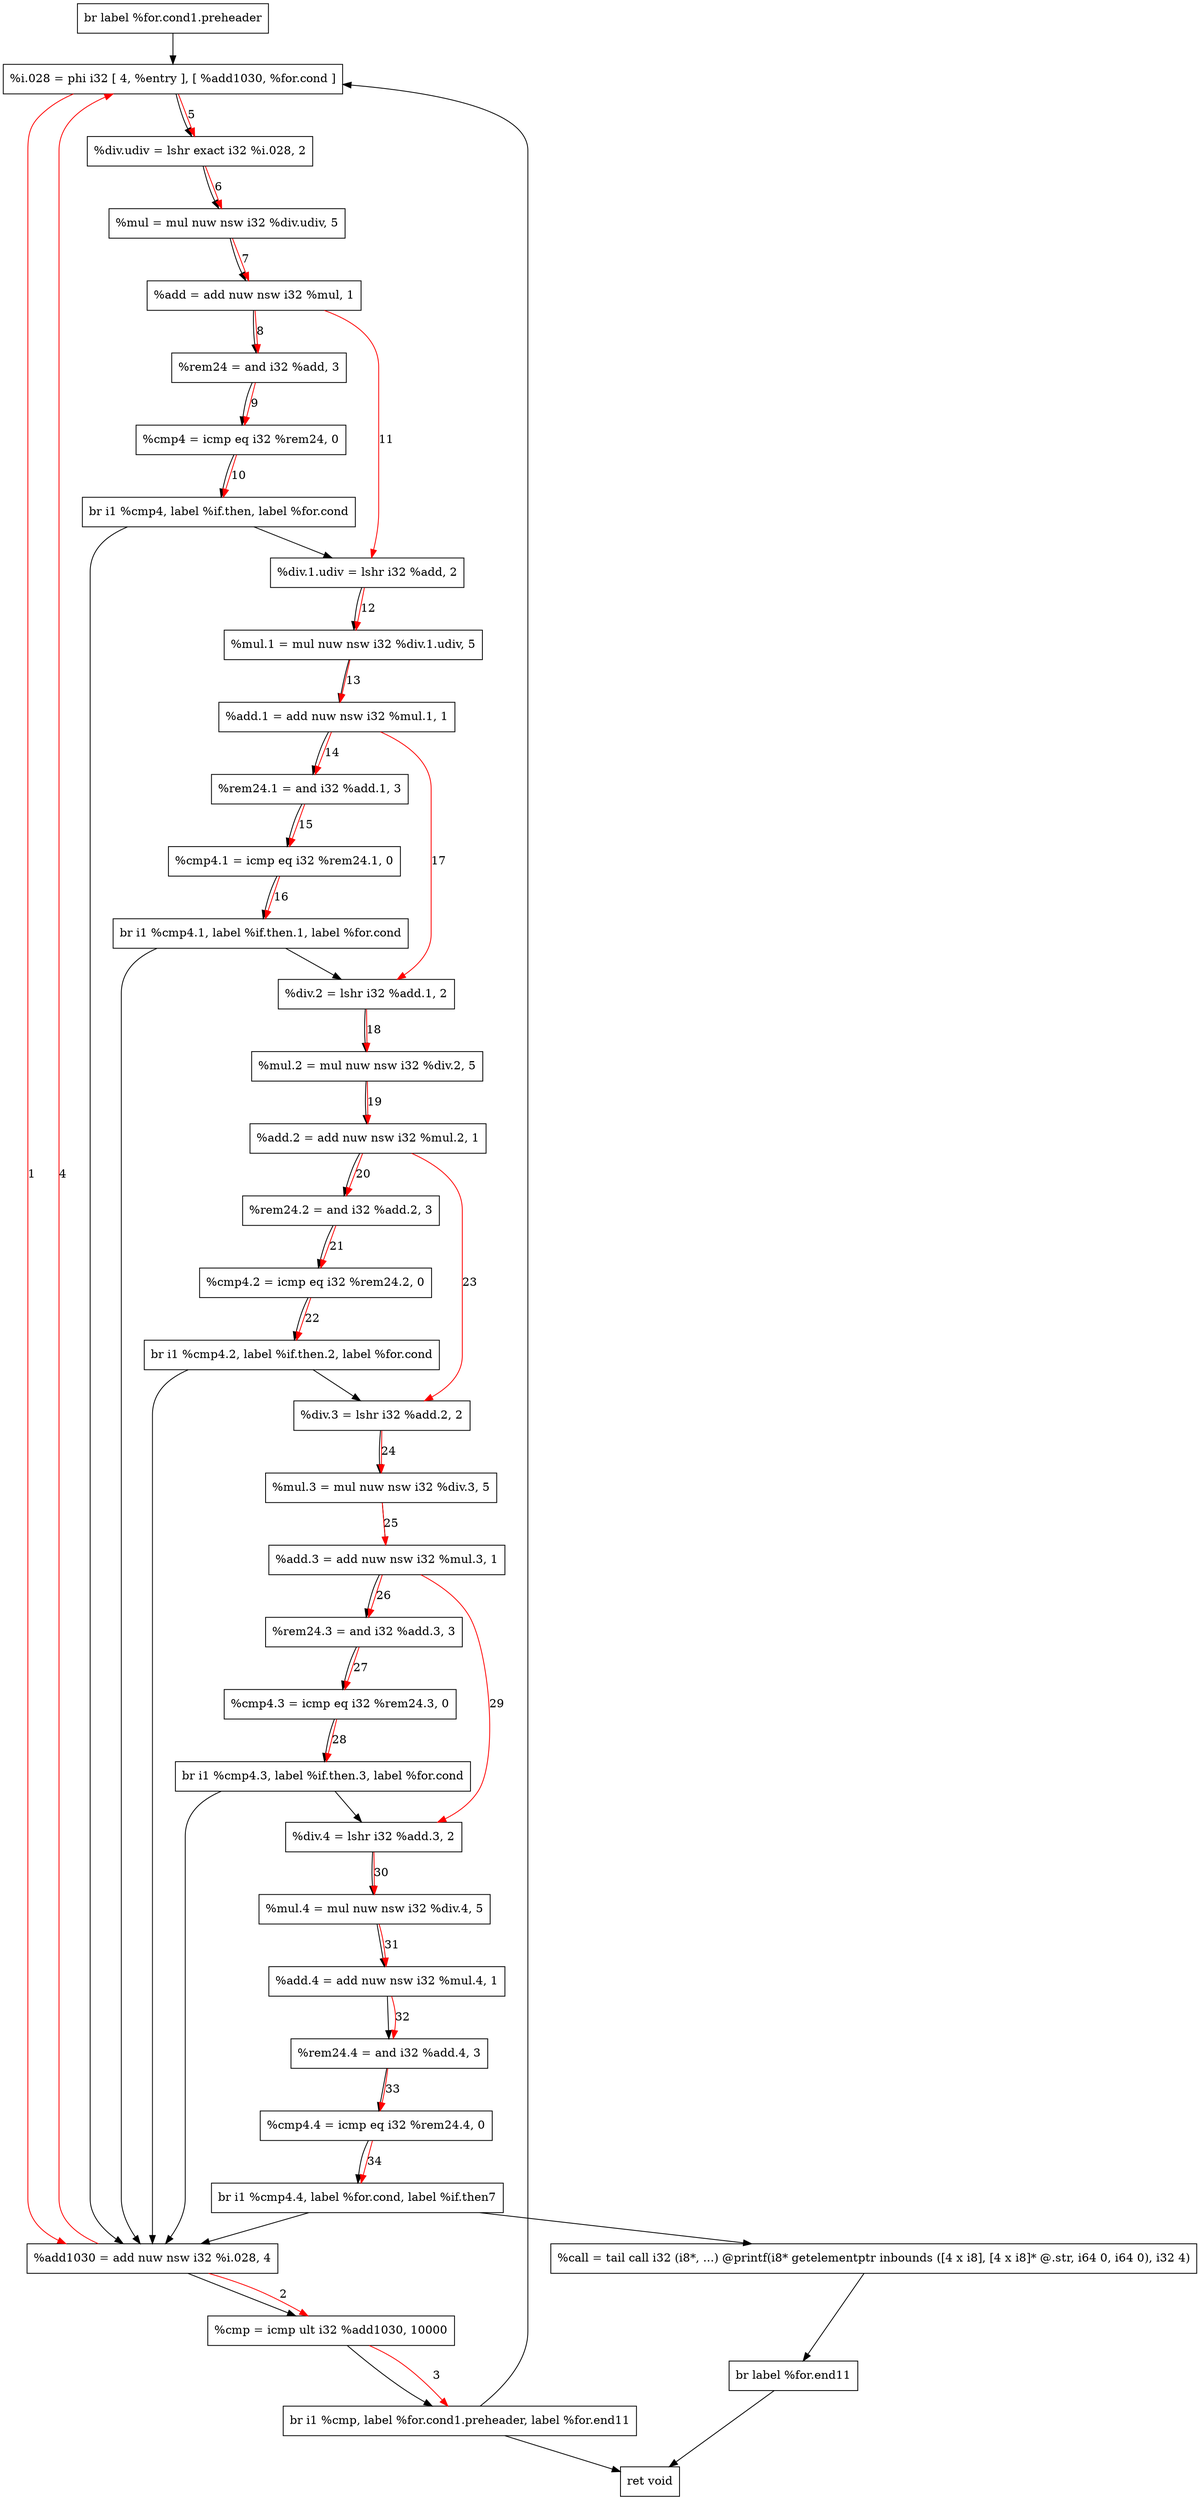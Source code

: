 digraph "CDFG for'func' function" {
	Node0x5643407a4fd8[shape=record, label="  br label %for.cond1.preheader"]
	Node0x5643407a5790[shape=record, label="  %add1030 = add nuw nsw i32 %i.028, 4"]
	Node0x5643407a5850[shape=record, label="  %cmp = icmp ult i32 %add1030, 10000"]
	Node0x56434072ec98[shape=record, label="  br i1 %cmp, label %for.cond1.preheader, label %for.end11"]
	Node0x5643407a59f8[shape=record, label="  %i.028 = phi i32 [ 4, %entry ], [ %add1030, %for.cond ]"]
	Node0x5643407a5ac0[shape=record, label="  %div.udiv = lshr exact i32 %i.028, 2"]
	Node0x5643407a5b60[shape=record, label="  %mul = mul nuw nsw i32 %div.udiv, 5"]
	Node0x5643407a5c00[shape=record, label="  %add = add nuw nsw i32 %mul, 1"]
	Node0x5643407a5cc0[shape=record, label="  %rem24 = and i32 %add, 3"]
	Node0x5643407a5d80[shape=record, label="  %cmp4 = icmp eq i32 %rem24, 0"]
	Node0x56434072edb8[shape=record, label="  br i1 %cmp4, label %if.then, label %for.cond"]
	Node0x5643407a6020[shape=record, label="  %div.1.udiv = lshr i32 %add, 2"]
	Node0x5643407a6090[shape=record, label="  %mul.1 = mul nuw nsw i32 %div.1.udiv, 5"]
	Node0x5643407a6120[shape=record, label="  %add.1 = add nuw nsw i32 %mul.1, 1"]
	Node0x5643407a61b0[shape=record, label="  %rem24.1 = and i32 %add.1, 3"]
	Node0x5643407a6240[shape=record, label="  %cmp4.1 = icmp eq i32 %rem24.1, 0"]
	Node0x56434073a228[shape=record, label="  br i1 %cmp4.1, label %if.then.1, label %for.cond"]
	Node0x5643407a66f8[shape=record, label="  %call = tail call i32 (i8*, ...) @printf(i8* getelementptr inbounds ([4 x i8], [4 x i8]* @.str, i64 0, i64 0), i32 4)"]
	Node0x5643407a67d8[shape=record, label="  br label %for.end11"]
	Node0x5643407a6820[shape=record, label="  ret void"]
	Node0x5643407a6890[shape=record, label="  %div.2 = lshr i32 %add.1, 2"]
	Node0x5643407a6920[shape=record, label="  %mul.2 = mul nuw nsw i32 %div.2, 5"]
	Node0x5643407a69b0[shape=record, label="  %add.2 = add nuw nsw i32 %mul.2, 1"]
	Node0x5643407a6a40[shape=record, label="  %rem24.2 = and i32 %add.2, 3"]
	Node0x5643407a6df0[shape=record, label="  %cmp4.2 = icmp eq i32 %rem24.2, 0"]
	Node0x56434073a468[shape=record, label="  br i1 %cmp4.2, label %if.then.2, label %for.cond"]
	Node0x5643407a6f00[shape=record, label="  %div.3 = lshr i32 %add.2, 2"]
	Node0x5643407a6f90[shape=record, label="  %mul.3 = mul nuw nsw i32 %div.3, 5"]
	Node0x5643407a7020[shape=record, label="  %add.3 = add nuw nsw i32 %mul.3, 1"]
	Node0x5643407a70b0[shape=record, label="  %rem24.3 = and i32 %add.3, 3"]
	Node0x5643407a7140[shape=record, label="  %cmp4.3 = icmp eq i32 %rem24.3, 0"]
	Node0x56434073a588[shape=record, label="  br i1 %cmp4.3, label %if.then.3, label %for.cond"]
	Node0x5643407a7250[shape=record, label="  %div.4 = lshr i32 %add.3, 2"]
	Node0x5643407a72e0[shape=record, label="  %mul.4 = mul nuw nsw i32 %div.4, 5"]
	Node0x5643407a7370[shape=record, label="  %add.4 = add nuw nsw i32 %mul.4, 1"]
	Node0x5643407a7400[shape=record, label="  %rem24.4 = and i32 %add.4, 3"]
	Node0x5643407a7490[shape=record, label="  %cmp4.4 = icmp eq i32 %rem24.4, 0"]
	Node0x5643407a7538[shape=record, label="  br i1 %cmp4.4, label %for.cond, label %if.then7"]
	Node0x5643407a4fd8 -> Node0x5643407a59f8
	Node0x5643407a5790 -> Node0x5643407a5850
	Node0x5643407a5850 -> Node0x56434072ec98
	Node0x56434072ec98 -> Node0x5643407a59f8
	Node0x56434072ec98 -> Node0x5643407a6820
	Node0x5643407a59f8 -> Node0x5643407a5ac0
	Node0x5643407a5ac0 -> Node0x5643407a5b60
	Node0x5643407a5b60 -> Node0x5643407a5c00
	Node0x5643407a5c00 -> Node0x5643407a5cc0
	Node0x5643407a5cc0 -> Node0x5643407a5d80
	Node0x5643407a5d80 -> Node0x56434072edb8
	Node0x56434072edb8 -> Node0x5643407a6020
	Node0x56434072edb8 -> Node0x5643407a5790
	Node0x5643407a6020 -> Node0x5643407a6090
	Node0x5643407a6090 -> Node0x5643407a6120
	Node0x5643407a6120 -> Node0x5643407a61b0
	Node0x5643407a61b0 -> Node0x5643407a6240
	Node0x5643407a6240 -> Node0x56434073a228
	Node0x56434073a228 -> Node0x5643407a6890
	Node0x56434073a228 -> Node0x5643407a5790
	Node0x5643407a66f8 -> Node0x5643407a67d8
	Node0x5643407a67d8 -> Node0x5643407a6820
	Node0x5643407a6890 -> Node0x5643407a6920
	Node0x5643407a6920 -> Node0x5643407a69b0
	Node0x5643407a69b0 -> Node0x5643407a6a40
	Node0x5643407a6a40 -> Node0x5643407a6df0
	Node0x5643407a6df0 -> Node0x56434073a468
	Node0x56434073a468 -> Node0x5643407a6f00
	Node0x56434073a468 -> Node0x5643407a5790
	Node0x5643407a6f00 -> Node0x5643407a6f90
	Node0x5643407a6f90 -> Node0x5643407a7020
	Node0x5643407a7020 -> Node0x5643407a70b0
	Node0x5643407a70b0 -> Node0x5643407a7140
	Node0x5643407a7140 -> Node0x56434073a588
	Node0x56434073a588 -> Node0x5643407a7250
	Node0x56434073a588 -> Node0x5643407a5790
	Node0x5643407a7250 -> Node0x5643407a72e0
	Node0x5643407a72e0 -> Node0x5643407a7370
	Node0x5643407a7370 -> Node0x5643407a7400
	Node0x5643407a7400 -> Node0x5643407a7490
	Node0x5643407a7490 -> Node0x5643407a7538
	Node0x5643407a7538 -> Node0x5643407a5790
	Node0x5643407a7538 -> Node0x5643407a66f8
edge [color=red]
	Node0x5643407a59f8 -> Node0x5643407a5790[label="1"]
	Node0x5643407a5790 -> Node0x5643407a5850[label="2"]
	Node0x5643407a5850 -> Node0x56434072ec98[label="3"]
	Node0x5643407a5790 -> Node0x5643407a59f8[label="4"]
	Node0x5643407a59f8 -> Node0x5643407a5ac0[label="5"]
	Node0x5643407a5ac0 -> Node0x5643407a5b60[label="6"]
	Node0x5643407a5b60 -> Node0x5643407a5c00[label="7"]
	Node0x5643407a5c00 -> Node0x5643407a5cc0[label="8"]
	Node0x5643407a5cc0 -> Node0x5643407a5d80[label="9"]
	Node0x5643407a5d80 -> Node0x56434072edb8[label="10"]
	Node0x5643407a5c00 -> Node0x5643407a6020[label="11"]
	Node0x5643407a6020 -> Node0x5643407a6090[label="12"]
	Node0x5643407a6090 -> Node0x5643407a6120[label="13"]
	Node0x5643407a6120 -> Node0x5643407a61b0[label="14"]
	Node0x5643407a61b0 -> Node0x5643407a6240[label="15"]
	Node0x5643407a6240 -> Node0x56434073a228[label="16"]
	Node0x5643407a6120 -> Node0x5643407a6890[label="17"]
	Node0x5643407a6890 -> Node0x5643407a6920[label="18"]
	Node0x5643407a6920 -> Node0x5643407a69b0[label="19"]
	Node0x5643407a69b0 -> Node0x5643407a6a40[label="20"]
	Node0x5643407a6a40 -> Node0x5643407a6df0[label="21"]
	Node0x5643407a6df0 -> Node0x56434073a468[label="22"]
	Node0x5643407a69b0 -> Node0x5643407a6f00[label="23"]
	Node0x5643407a6f00 -> Node0x5643407a6f90[label="24"]
	Node0x5643407a6f90 -> Node0x5643407a7020[label="25"]
	Node0x5643407a7020 -> Node0x5643407a70b0[label="26"]
	Node0x5643407a70b0 -> Node0x5643407a7140[label="27"]
	Node0x5643407a7140 -> Node0x56434073a588[label="28"]
	Node0x5643407a7020 -> Node0x5643407a7250[label="29"]
	Node0x5643407a7250 -> Node0x5643407a72e0[label="30"]
	Node0x5643407a72e0 -> Node0x5643407a7370[label="31"]
	Node0x5643407a7370 -> Node0x5643407a7400[label="32"]
	Node0x5643407a7400 -> Node0x5643407a7490[label="33"]
	Node0x5643407a7490 -> Node0x5643407a7538[label="34"]
}
